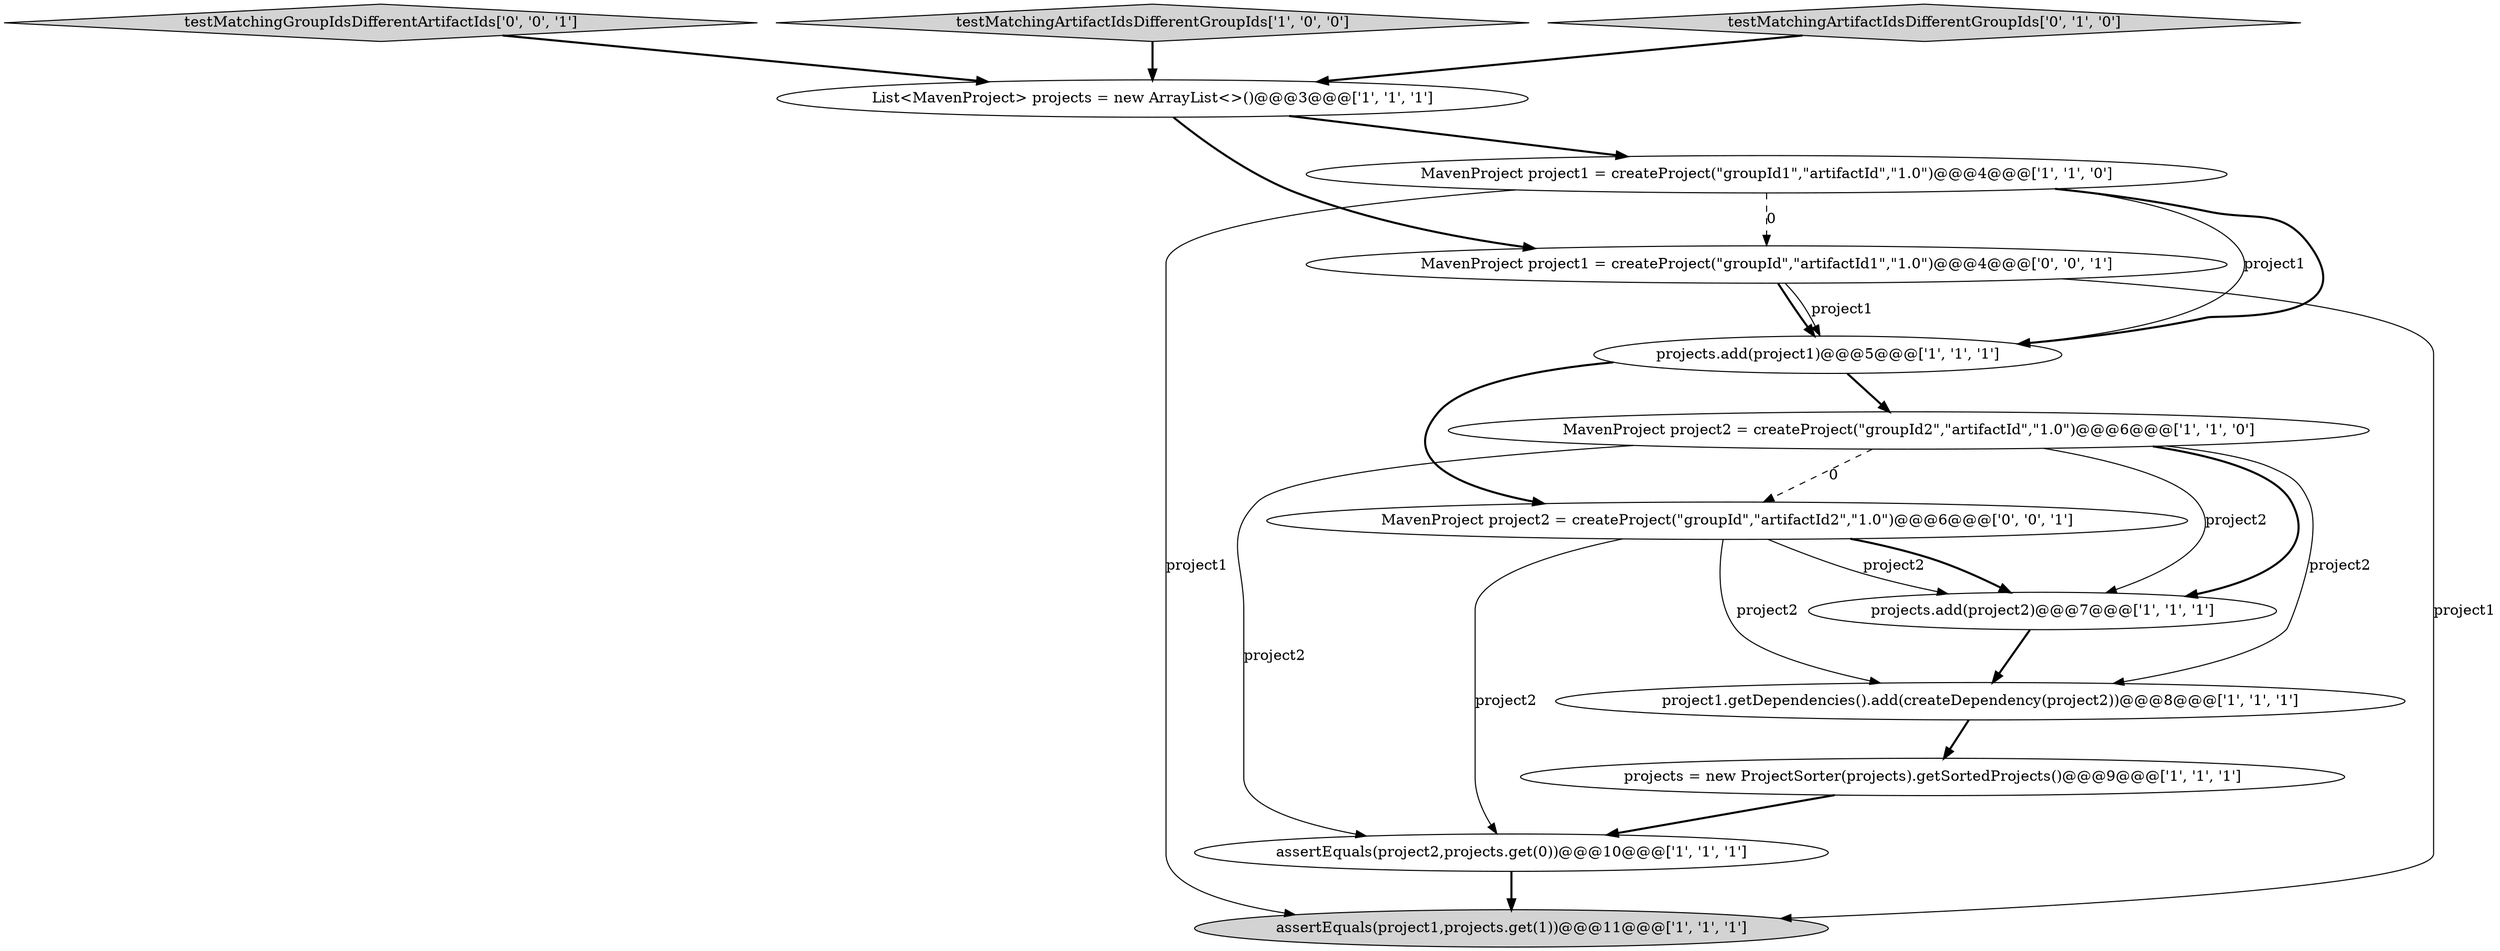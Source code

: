digraph {
6 [style = filled, label = "MavenProject project1 = createProject(\"groupId1\",\"artifactId\",\"1.0\")@@@4@@@['1', '1', '0']", fillcolor = white, shape = ellipse image = "AAA0AAABBB1BBB"];
13 [style = filled, label = "testMatchingGroupIdsDifferentArtifactIds['0', '0', '1']", fillcolor = lightgray, shape = diamond image = "AAA0AAABBB3BBB"];
11 [style = filled, label = "MavenProject project2 = createProject(\"groupId\",\"artifactId2\",\"1.0\")@@@6@@@['0', '0', '1']", fillcolor = white, shape = ellipse image = "AAA0AAABBB3BBB"];
12 [style = filled, label = "MavenProject project1 = createProject(\"groupId\",\"artifactId1\",\"1.0\")@@@4@@@['0', '0', '1']", fillcolor = white, shape = ellipse image = "AAA0AAABBB3BBB"];
7 [style = filled, label = "project1.getDependencies().add(createDependency(project2))@@@8@@@['1', '1', '1']", fillcolor = white, shape = ellipse image = "AAA0AAABBB1BBB"];
8 [style = filled, label = "projects = new ProjectSorter(projects).getSortedProjects()@@@9@@@['1', '1', '1']", fillcolor = white, shape = ellipse image = "AAA0AAABBB1BBB"];
9 [style = filled, label = "assertEquals(project2,projects.get(0))@@@10@@@['1', '1', '1']", fillcolor = white, shape = ellipse image = "AAA0AAABBB1BBB"];
1 [style = filled, label = "projects.add(project1)@@@5@@@['1', '1', '1']", fillcolor = white, shape = ellipse image = "AAA0AAABBB1BBB"];
0 [style = filled, label = "MavenProject project2 = createProject(\"groupId2\",\"artifactId\",\"1.0\")@@@6@@@['1', '1', '0']", fillcolor = white, shape = ellipse image = "AAA0AAABBB1BBB"];
5 [style = filled, label = "testMatchingArtifactIdsDifferentGroupIds['1', '0', '0']", fillcolor = lightgray, shape = diamond image = "AAA0AAABBB1BBB"];
10 [style = filled, label = "testMatchingArtifactIdsDifferentGroupIds['0', '1', '0']", fillcolor = lightgray, shape = diamond image = "AAA0AAABBB2BBB"];
3 [style = filled, label = "List<MavenProject> projects = new ArrayList<>()@@@3@@@['1', '1', '1']", fillcolor = white, shape = ellipse image = "AAA0AAABBB1BBB"];
4 [style = filled, label = "projects.add(project2)@@@7@@@['1', '1', '1']", fillcolor = white, shape = ellipse image = "AAA0AAABBB1BBB"];
2 [style = filled, label = "assertEquals(project1,projects.get(1))@@@11@@@['1', '1', '1']", fillcolor = lightgray, shape = ellipse image = "AAA0AAABBB1BBB"];
5->3 [style = bold, label=""];
9->2 [style = bold, label=""];
11->4 [style = bold, label=""];
0->7 [style = solid, label="project2"];
3->6 [style = bold, label=""];
10->3 [style = bold, label=""];
0->11 [style = dashed, label="0"];
1->0 [style = bold, label=""];
3->12 [style = bold, label=""];
7->8 [style = bold, label=""];
12->1 [style = bold, label=""];
4->7 [style = bold, label=""];
1->11 [style = bold, label=""];
6->12 [style = dashed, label="0"];
12->2 [style = solid, label="project1"];
6->1 [style = solid, label="project1"];
6->1 [style = bold, label=""];
13->3 [style = bold, label=""];
0->4 [style = bold, label=""];
12->1 [style = solid, label="project1"];
11->4 [style = solid, label="project2"];
0->9 [style = solid, label="project2"];
8->9 [style = bold, label=""];
6->2 [style = solid, label="project1"];
0->4 [style = solid, label="project2"];
11->7 [style = solid, label="project2"];
11->9 [style = solid, label="project2"];
}
